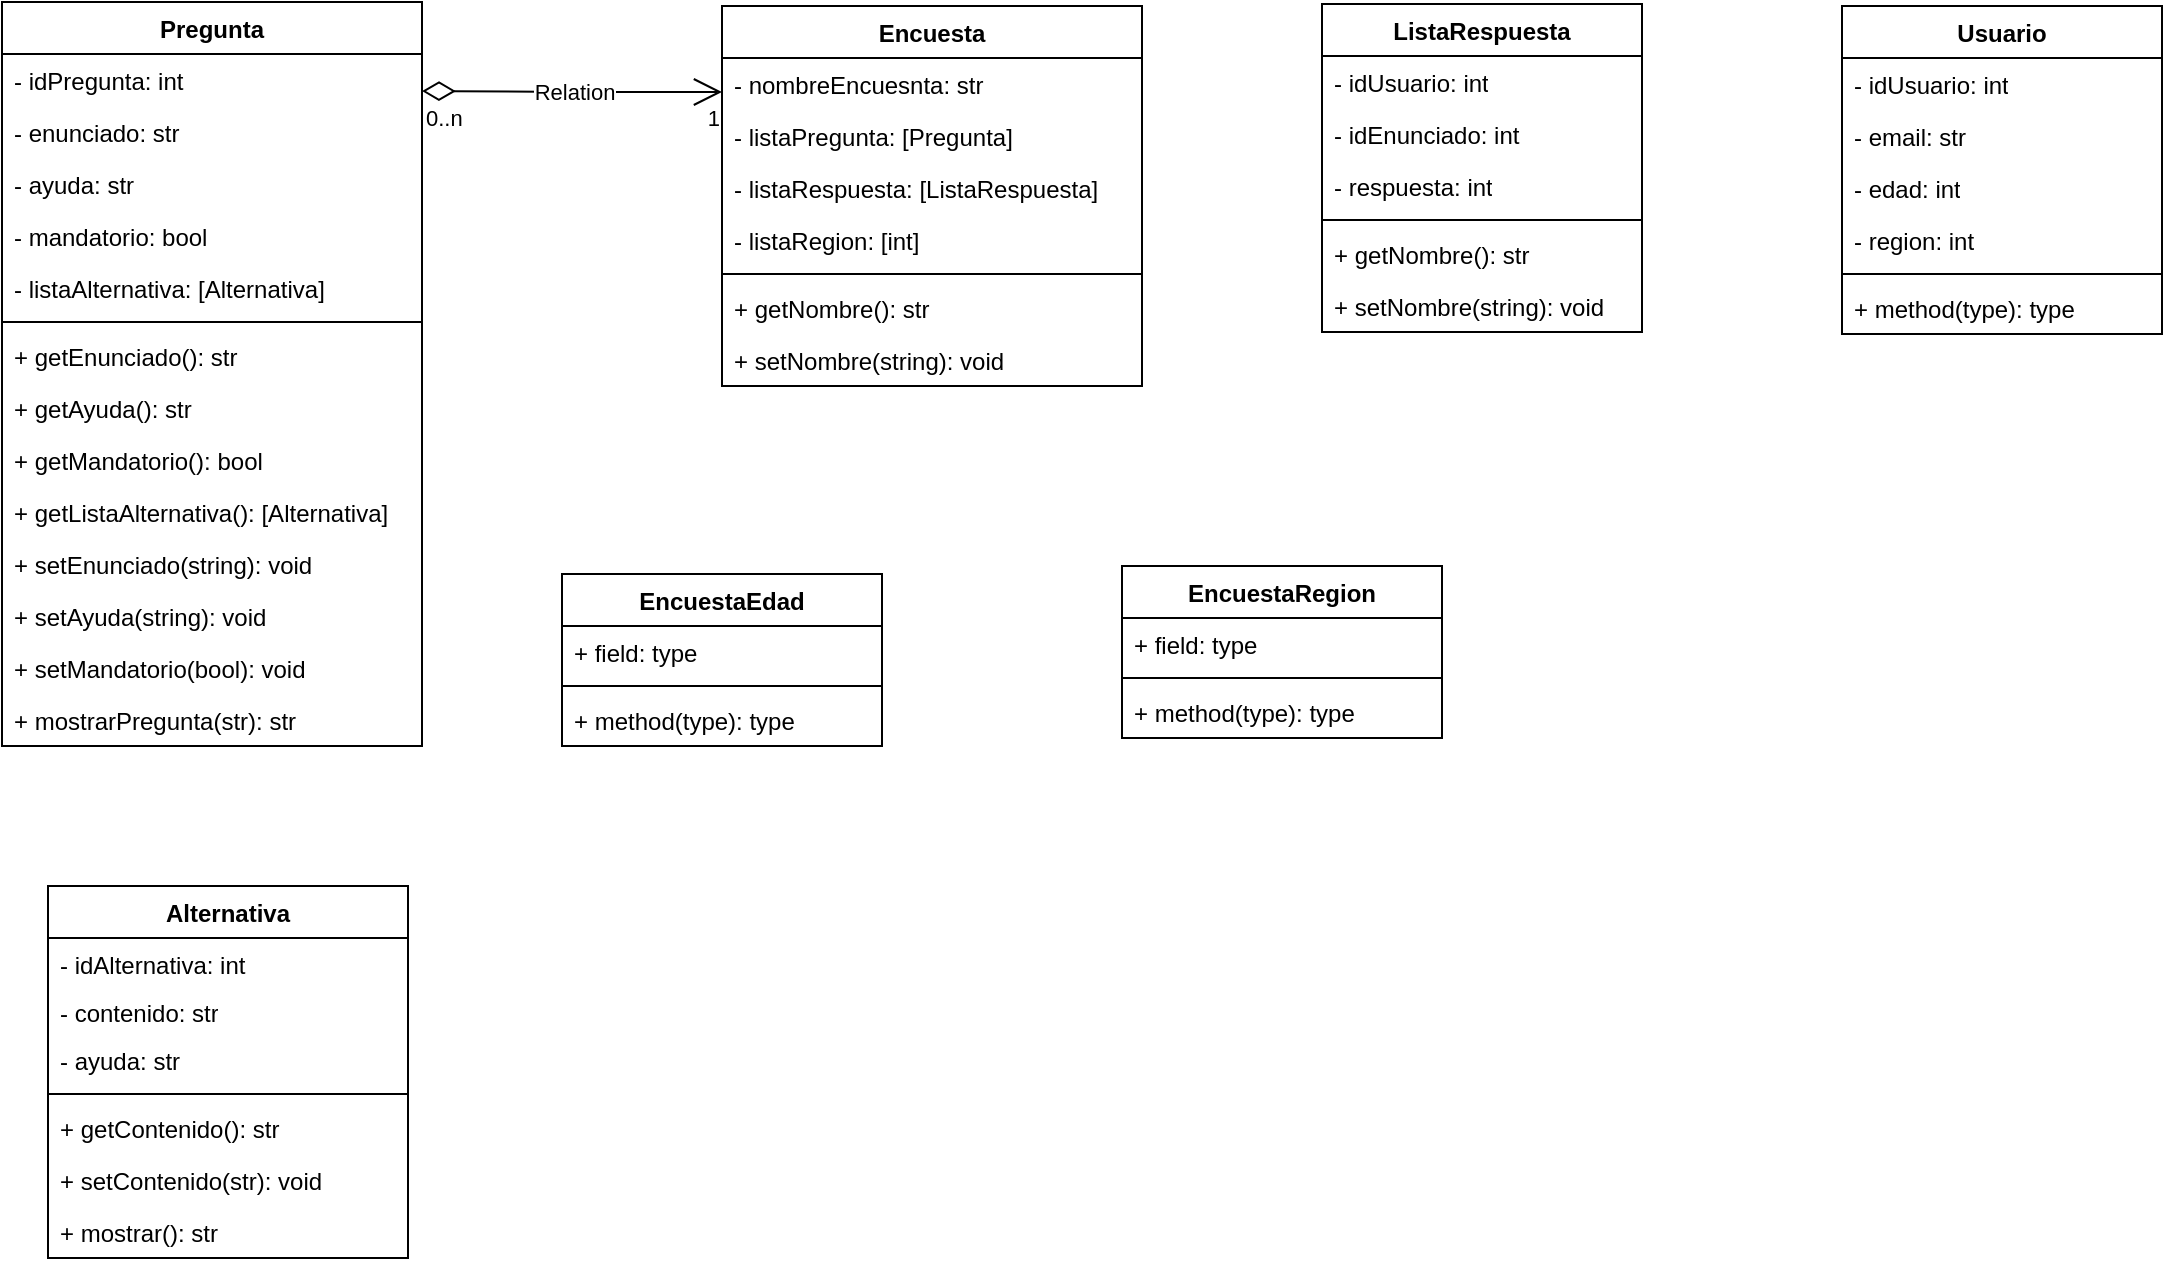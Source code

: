 <mxfile version="24.3.1" type="github">
  <diagram id="C5RBs43oDa-KdzZeNtuy" name="Page-1">
    <mxGraphModel dx="1434" dy="772" grid="1" gridSize="10" guides="1" tooltips="1" connect="1" arrows="1" fold="1" page="1" pageScale="1" pageWidth="1169" pageHeight="827" math="0" shadow="0">
      <root>
        <mxCell id="WIyWlLk6GJQsqaUBKTNV-0" />
        <mxCell id="WIyWlLk6GJQsqaUBKTNV-1" parent="WIyWlLk6GJQsqaUBKTNV-0" />
        <mxCell id="cBV1kslpRWXFgIH1EXpv-0" value="Encuesta" style="swimlane;fontStyle=1;align=center;verticalAlign=top;childLayout=stackLayout;horizontal=1;startSize=26;horizontalStack=0;resizeParent=1;resizeParentMax=0;resizeLast=0;collapsible=1;marginBottom=0;whiteSpace=wrap;html=1;" vertex="1" parent="WIyWlLk6GJQsqaUBKTNV-1">
          <mxGeometry x="400" y="160" width="210" height="190" as="geometry" />
        </mxCell>
        <mxCell id="cBV1kslpRWXFgIH1EXpv-1" value="- nombreEncuesnta: str" style="text;strokeColor=none;fillColor=none;align=left;verticalAlign=top;spacingLeft=4;spacingRight=4;overflow=hidden;rotatable=0;points=[[0,0.5],[1,0.5]];portConstraint=eastwest;whiteSpace=wrap;html=1;" vertex="1" parent="cBV1kslpRWXFgIH1EXpv-0">
          <mxGeometry y="26" width="210" height="26" as="geometry" />
        </mxCell>
        <mxCell id="cBV1kslpRWXFgIH1EXpv-70" value="- listaPregunta: [Pregunta]" style="text;strokeColor=none;fillColor=none;align=left;verticalAlign=top;spacingLeft=4;spacingRight=4;overflow=hidden;rotatable=0;points=[[0,0.5],[1,0.5]];portConstraint=eastwest;whiteSpace=wrap;html=1;" vertex="1" parent="cBV1kslpRWXFgIH1EXpv-0">
          <mxGeometry y="52" width="210" height="26" as="geometry" />
        </mxCell>
        <mxCell id="cBV1kslpRWXFgIH1EXpv-74" value="- listaRespuesta: [ListaRespuesta]" style="text;strokeColor=none;fillColor=none;align=left;verticalAlign=top;spacingLeft=4;spacingRight=4;overflow=hidden;rotatable=0;points=[[0,0.5],[1,0.5]];portConstraint=eastwest;whiteSpace=wrap;html=1;" vertex="1" parent="cBV1kslpRWXFgIH1EXpv-0">
          <mxGeometry y="78" width="210" height="26" as="geometry" />
        </mxCell>
        <mxCell id="cBV1kslpRWXFgIH1EXpv-92" value="- listaRegion: [int]" style="text;strokeColor=none;fillColor=none;align=left;verticalAlign=top;spacingLeft=4;spacingRight=4;overflow=hidden;rotatable=0;points=[[0,0.5],[1,0.5]];portConstraint=eastwest;whiteSpace=wrap;html=1;" vertex="1" parent="cBV1kslpRWXFgIH1EXpv-0">
          <mxGeometry y="104" width="210" height="26" as="geometry" />
        </mxCell>
        <mxCell id="cBV1kslpRWXFgIH1EXpv-2" value="" style="line;strokeWidth=1;fillColor=none;align=left;verticalAlign=middle;spacingTop=-1;spacingLeft=3;spacingRight=3;rotatable=0;labelPosition=right;points=[];portConstraint=eastwest;strokeColor=inherit;" vertex="1" parent="cBV1kslpRWXFgIH1EXpv-0">
          <mxGeometry y="130" width="210" height="8" as="geometry" />
        </mxCell>
        <mxCell id="cBV1kslpRWXFgIH1EXpv-75" value="+ getNombre(): str" style="text;strokeColor=none;fillColor=none;align=left;verticalAlign=top;spacingLeft=4;spacingRight=4;overflow=hidden;rotatable=0;points=[[0,0.5],[1,0.5]];portConstraint=eastwest;whiteSpace=wrap;html=1;" vertex="1" parent="cBV1kslpRWXFgIH1EXpv-0">
          <mxGeometry y="138" width="210" height="26" as="geometry" />
        </mxCell>
        <mxCell id="cBV1kslpRWXFgIH1EXpv-76" value="+ setNombre(string): void" style="text;strokeColor=none;fillColor=none;align=left;verticalAlign=top;spacingLeft=4;spacingRight=4;overflow=hidden;rotatable=0;points=[[0,0.5],[1,0.5]];portConstraint=eastwest;whiteSpace=wrap;html=1;" vertex="1" parent="cBV1kslpRWXFgIH1EXpv-0">
          <mxGeometry y="164" width="210" height="26" as="geometry" />
        </mxCell>
        <mxCell id="cBV1kslpRWXFgIH1EXpv-4" value="Alternativa" style="swimlane;fontStyle=1;align=center;verticalAlign=top;childLayout=stackLayout;horizontal=1;startSize=26;horizontalStack=0;resizeParent=1;resizeParentMax=0;resizeLast=0;collapsible=1;marginBottom=0;whiteSpace=wrap;html=1;" vertex="1" parent="WIyWlLk6GJQsqaUBKTNV-1">
          <mxGeometry x="63" y="600" width="180" height="186" as="geometry" />
        </mxCell>
        <mxCell id="cBV1kslpRWXFgIH1EXpv-5" value="- idAlternativa: int" style="text;strokeColor=none;fillColor=none;align=left;verticalAlign=top;spacingLeft=4;spacingRight=4;overflow=hidden;rotatable=0;points=[[0,0.5],[1,0.5]];portConstraint=eastwest;whiteSpace=wrap;html=1;" vertex="1" parent="cBV1kslpRWXFgIH1EXpv-4">
          <mxGeometry y="26" width="180" height="24" as="geometry" />
        </mxCell>
        <mxCell id="cBV1kslpRWXFgIH1EXpv-73" value="- contenido: str" style="text;strokeColor=none;fillColor=none;align=left;verticalAlign=top;spacingLeft=4;spacingRight=4;overflow=hidden;rotatable=0;points=[[0,0.5],[1,0.5]];portConstraint=eastwest;whiteSpace=wrap;html=1;" vertex="1" parent="cBV1kslpRWXFgIH1EXpv-4">
          <mxGeometry y="50" width="180" height="24" as="geometry" />
        </mxCell>
        <mxCell id="cBV1kslpRWXFgIH1EXpv-29" value="- ayuda: str" style="text;strokeColor=none;fillColor=none;align=left;verticalAlign=top;spacingLeft=4;spacingRight=4;overflow=hidden;rotatable=0;points=[[0,0.5],[1,0.5]];portConstraint=eastwest;whiteSpace=wrap;html=1;" vertex="1" parent="cBV1kslpRWXFgIH1EXpv-4">
          <mxGeometry y="74" width="180" height="26" as="geometry" />
        </mxCell>
        <mxCell id="cBV1kslpRWXFgIH1EXpv-6" value="" style="line;strokeWidth=1;fillColor=none;align=left;verticalAlign=middle;spacingTop=-1;spacingLeft=3;spacingRight=3;rotatable=0;labelPosition=right;points=[];portConstraint=eastwest;strokeColor=inherit;" vertex="1" parent="cBV1kslpRWXFgIH1EXpv-4">
          <mxGeometry y="100" width="180" height="8" as="geometry" />
        </mxCell>
        <mxCell id="cBV1kslpRWXFgIH1EXpv-7" value="+ getContenido(): str" style="text;strokeColor=none;fillColor=none;align=left;verticalAlign=top;spacingLeft=4;spacingRight=4;overflow=hidden;rotatable=0;points=[[0,0.5],[1,0.5]];portConstraint=eastwest;whiteSpace=wrap;html=1;" vertex="1" parent="cBV1kslpRWXFgIH1EXpv-4">
          <mxGeometry y="108" width="180" height="26" as="geometry" />
        </mxCell>
        <mxCell id="cBV1kslpRWXFgIH1EXpv-31" value="+ setContenido(str): void" style="text;strokeColor=none;fillColor=none;align=left;verticalAlign=top;spacingLeft=4;spacingRight=4;overflow=hidden;rotatable=0;points=[[0,0.5],[1,0.5]];portConstraint=eastwest;whiteSpace=wrap;html=1;" vertex="1" parent="cBV1kslpRWXFgIH1EXpv-4">
          <mxGeometry y="134" width="180" height="26" as="geometry" />
        </mxCell>
        <mxCell id="cBV1kslpRWXFgIH1EXpv-37" value="+ mostrar(): str" style="text;strokeColor=none;fillColor=none;align=left;verticalAlign=top;spacingLeft=4;spacingRight=4;overflow=hidden;rotatable=0;points=[[0,0.5],[1,0.5]];portConstraint=eastwest;whiteSpace=wrap;html=1;" vertex="1" parent="cBV1kslpRWXFgIH1EXpv-4">
          <mxGeometry y="160" width="180" height="26" as="geometry" />
        </mxCell>
        <mxCell id="cBV1kslpRWXFgIH1EXpv-8" value="Pregunta" style="swimlane;fontStyle=1;align=center;verticalAlign=top;childLayout=stackLayout;horizontal=1;startSize=26;horizontalStack=0;resizeParent=1;resizeParentMax=0;resizeLast=0;collapsible=1;marginBottom=0;whiteSpace=wrap;html=1;" vertex="1" parent="WIyWlLk6GJQsqaUBKTNV-1">
          <mxGeometry x="40" y="158" width="210" height="372" as="geometry" />
        </mxCell>
        <mxCell id="cBV1kslpRWXFgIH1EXpv-9" value="- idPregunta: int" style="text;strokeColor=none;fillColor=none;align=left;verticalAlign=top;spacingLeft=4;spacingRight=4;overflow=hidden;rotatable=0;points=[[0,0.5],[1,0.5]];portConstraint=eastwest;whiteSpace=wrap;html=1;" vertex="1" parent="cBV1kslpRWXFgIH1EXpv-8">
          <mxGeometry y="26" width="210" height="26" as="geometry" />
        </mxCell>
        <mxCell id="cBV1kslpRWXFgIH1EXpv-72" value="- enunciado: str" style="text;strokeColor=none;fillColor=none;align=left;verticalAlign=top;spacingLeft=4;spacingRight=4;overflow=hidden;rotatable=0;points=[[0,0.5],[1,0.5]];portConstraint=eastwest;whiteSpace=wrap;html=1;" vertex="1" parent="cBV1kslpRWXFgIH1EXpv-8">
          <mxGeometry y="52" width="210" height="26" as="geometry" />
        </mxCell>
        <mxCell id="cBV1kslpRWXFgIH1EXpv-51" value="- ayuda: str" style="text;strokeColor=none;fillColor=none;align=left;verticalAlign=top;spacingLeft=4;spacingRight=4;overflow=hidden;rotatable=0;points=[[0,0.5],[1,0.5]];portConstraint=eastwest;whiteSpace=wrap;html=1;" vertex="1" parent="cBV1kslpRWXFgIH1EXpv-8">
          <mxGeometry y="78" width="210" height="26" as="geometry" />
        </mxCell>
        <mxCell id="cBV1kslpRWXFgIH1EXpv-52" value="- mandatorio: bool" style="text;strokeColor=none;fillColor=none;align=left;verticalAlign=top;spacingLeft=4;spacingRight=4;overflow=hidden;rotatable=0;points=[[0,0.5],[1,0.5]];portConstraint=eastwest;whiteSpace=wrap;html=1;" vertex="1" parent="cBV1kslpRWXFgIH1EXpv-8">
          <mxGeometry y="104" width="210" height="26" as="geometry" />
        </mxCell>
        <mxCell id="cBV1kslpRWXFgIH1EXpv-53" value="- listaAlternativa: [Alternativa]" style="text;strokeColor=none;fillColor=none;align=left;verticalAlign=top;spacingLeft=4;spacingRight=4;overflow=hidden;rotatable=0;points=[[0,0.5],[1,0.5]];portConstraint=eastwest;whiteSpace=wrap;html=1;" vertex="1" parent="cBV1kslpRWXFgIH1EXpv-8">
          <mxGeometry y="130" width="210" height="26" as="geometry" />
        </mxCell>
        <mxCell id="cBV1kslpRWXFgIH1EXpv-10" value="" style="line;strokeWidth=1;fillColor=none;align=left;verticalAlign=middle;spacingTop=-1;spacingLeft=3;spacingRight=3;rotatable=0;labelPosition=right;points=[];portConstraint=eastwest;strokeColor=inherit;" vertex="1" parent="cBV1kslpRWXFgIH1EXpv-8">
          <mxGeometry y="156" width="210" height="8" as="geometry" />
        </mxCell>
        <mxCell id="cBV1kslpRWXFgIH1EXpv-57" value="+ getEnunciado(): str" style="text;strokeColor=none;fillColor=none;align=left;verticalAlign=top;spacingLeft=4;spacingRight=4;overflow=hidden;rotatable=0;points=[[0,0.5],[1,0.5]];portConstraint=eastwest;whiteSpace=wrap;html=1;" vertex="1" parent="cBV1kslpRWXFgIH1EXpv-8">
          <mxGeometry y="164" width="210" height="26" as="geometry" />
        </mxCell>
        <mxCell id="cBV1kslpRWXFgIH1EXpv-60" value="+ getAyuda(): str" style="text;strokeColor=none;fillColor=none;align=left;verticalAlign=top;spacingLeft=4;spacingRight=4;overflow=hidden;rotatable=0;points=[[0,0.5],[1,0.5]];portConstraint=eastwest;whiteSpace=wrap;html=1;" vertex="1" parent="cBV1kslpRWXFgIH1EXpv-8">
          <mxGeometry y="190" width="210" height="26" as="geometry" />
        </mxCell>
        <mxCell id="cBV1kslpRWXFgIH1EXpv-64" value="+ getMandatorio(): bool" style="text;strokeColor=none;fillColor=none;align=left;verticalAlign=top;spacingLeft=4;spacingRight=4;overflow=hidden;rotatable=0;points=[[0,0.5],[1,0.5]];portConstraint=eastwest;whiteSpace=wrap;html=1;" vertex="1" parent="cBV1kslpRWXFgIH1EXpv-8">
          <mxGeometry y="216" width="210" height="26" as="geometry" />
        </mxCell>
        <mxCell id="cBV1kslpRWXFgIH1EXpv-67" value="+ getListaAlternativa(): [Alternativa]" style="text;strokeColor=none;fillColor=none;align=left;verticalAlign=top;spacingLeft=4;spacingRight=4;overflow=hidden;rotatable=0;points=[[0,0.5],[1,0.5]];portConstraint=eastwest;whiteSpace=wrap;html=1;" vertex="1" parent="cBV1kslpRWXFgIH1EXpv-8">
          <mxGeometry y="242" width="210" height="26" as="geometry" />
        </mxCell>
        <mxCell id="cBV1kslpRWXFgIH1EXpv-66" value="+ setEnunciado(string): void" style="text;strokeColor=none;fillColor=none;align=left;verticalAlign=top;spacingLeft=4;spacingRight=4;overflow=hidden;rotatable=0;points=[[0,0.5],[1,0.5]];portConstraint=eastwest;whiteSpace=wrap;html=1;" vertex="1" parent="cBV1kslpRWXFgIH1EXpv-8">
          <mxGeometry y="268" width="210" height="26" as="geometry" />
        </mxCell>
        <mxCell id="cBV1kslpRWXFgIH1EXpv-62" value="+ setAyuda(string): void" style="text;strokeColor=none;fillColor=none;align=left;verticalAlign=top;spacingLeft=4;spacingRight=4;overflow=hidden;rotatable=0;points=[[0,0.5],[1,0.5]];portConstraint=eastwest;whiteSpace=wrap;html=1;" vertex="1" parent="cBV1kslpRWXFgIH1EXpv-8">
          <mxGeometry y="294" width="210" height="26" as="geometry" />
        </mxCell>
        <mxCell id="cBV1kslpRWXFgIH1EXpv-65" value="+ setMandatorio(bool): void" style="text;strokeColor=none;fillColor=none;align=left;verticalAlign=top;spacingLeft=4;spacingRight=4;overflow=hidden;rotatable=0;points=[[0,0.5],[1,0.5]];portConstraint=eastwest;whiteSpace=wrap;html=1;" vertex="1" parent="cBV1kslpRWXFgIH1EXpv-8">
          <mxGeometry y="320" width="210" height="26" as="geometry" />
        </mxCell>
        <mxCell id="cBV1kslpRWXFgIH1EXpv-69" value="+ mostrarPregunta(str): str" style="text;strokeColor=none;fillColor=none;align=left;verticalAlign=top;spacingLeft=4;spacingRight=4;overflow=hidden;rotatable=0;points=[[0,0.5],[1,0.5]];portConstraint=eastwest;whiteSpace=wrap;html=1;" vertex="1" parent="cBV1kslpRWXFgIH1EXpv-8">
          <mxGeometry y="346" width="210" height="26" as="geometry" />
        </mxCell>
        <mxCell id="cBV1kslpRWXFgIH1EXpv-12" value="EncuestaEdad" style="swimlane;fontStyle=1;align=center;verticalAlign=top;childLayout=stackLayout;horizontal=1;startSize=26;horizontalStack=0;resizeParent=1;resizeParentMax=0;resizeLast=0;collapsible=1;marginBottom=0;whiteSpace=wrap;html=1;" vertex="1" parent="WIyWlLk6GJQsqaUBKTNV-1">
          <mxGeometry x="320" y="444" width="160" height="86" as="geometry" />
        </mxCell>
        <mxCell id="cBV1kslpRWXFgIH1EXpv-13" value="+ field: type" style="text;strokeColor=none;fillColor=none;align=left;verticalAlign=top;spacingLeft=4;spacingRight=4;overflow=hidden;rotatable=0;points=[[0,0.5],[1,0.5]];portConstraint=eastwest;whiteSpace=wrap;html=1;" vertex="1" parent="cBV1kslpRWXFgIH1EXpv-12">
          <mxGeometry y="26" width="160" height="26" as="geometry" />
        </mxCell>
        <mxCell id="cBV1kslpRWXFgIH1EXpv-14" value="" style="line;strokeWidth=1;fillColor=none;align=left;verticalAlign=middle;spacingTop=-1;spacingLeft=3;spacingRight=3;rotatable=0;labelPosition=right;points=[];portConstraint=eastwest;strokeColor=inherit;" vertex="1" parent="cBV1kslpRWXFgIH1EXpv-12">
          <mxGeometry y="52" width="160" height="8" as="geometry" />
        </mxCell>
        <mxCell id="cBV1kslpRWXFgIH1EXpv-15" value="+ method(type): type" style="text;strokeColor=none;fillColor=none;align=left;verticalAlign=top;spacingLeft=4;spacingRight=4;overflow=hidden;rotatable=0;points=[[0,0.5],[1,0.5]];portConstraint=eastwest;whiteSpace=wrap;html=1;" vertex="1" parent="cBV1kslpRWXFgIH1EXpv-12">
          <mxGeometry y="60" width="160" height="26" as="geometry" />
        </mxCell>
        <mxCell id="cBV1kslpRWXFgIH1EXpv-16" value="EncuestaRegion" style="swimlane;fontStyle=1;align=center;verticalAlign=top;childLayout=stackLayout;horizontal=1;startSize=26;horizontalStack=0;resizeParent=1;resizeParentMax=0;resizeLast=0;collapsible=1;marginBottom=0;whiteSpace=wrap;html=1;" vertex="1" parent="WIyWlLk6GJQsqaUBKTNV-1">
          <mxGeometry x="600" y="440" width="160" height="86" as="geometry" />
        </mxCell>
        <mxCell id="cBV1kslpRWXFgIH1EXpv-17" value="+ field: type" style="text;strokeColor=none;fillColor=none;align=left;verticalAlign=top;spacingLeft=4;spacingRight=4;overflow=hidden;rotatable=0;points=[[0,0.5],[1,0.5]];portConstraint=eastwest;whiteSpace=wrap;html=1;" vertex="1" parent="cBV1kslpRWXFgIH1EXpv-16">
          <mxGeometry y="26" width="160" height="26" as="geometry" />
        </mxCell>
        <mxCell id="cBV1kslpRWXFgIH1EXpv-18" value="" style="line;strokeWidth=1;fillColor=none;align=left;verticalAlign=middle;spacingTop=-1;spacingLeft=3;spacingRight=3;rotatable=0;labelPosition=right;points=[];portConstraint=eastwest;strokeColor=inherit;" vertex="1" parent="cBV1kslpRWXFgIH1EXpv-16">
          <mxGeometry y="52" width="160" height="8" as="geometry" />
        </mxCell>
        <mxCell id="cBV1kslpRWXFgIH1EXpv-19" value="+ method(type): type" style="text;strokeColor=none;fillColor=none;align=left;verticalAlign=top;spacingLeft=4;spacingRight=4;overflow=hidden;rotatable=0;points=[[0,0.5],[1,0.5]];portConstraint=eastwest;whiteSpace=wrap;html=1;" vertex="1" parent="cBV1kslpRWXFgIH1EXpv-16">
          <mxGeometry y="60" width="160" height="26" as="geometry" />
        </mxCell>
        <mxCell id="cBV1kslpRWXFgIH1EXpv-24" value="Usuario" style="swimlane;fontStyle=1;align=center;verticalAlign=top;childLayout=stackLayout;horizontal=1;startSize=26;horizontalStack=0;resizeParent=1;resizeParentMax=0;resizeLast=0;collapsible=1;marginBottom=0;whiteSpace=wrap;html=1;" vertex="1" parent="WIyWlLk6GJQsqaUBKTNV-1">
          <mxGeometry x="960" y="160" width="160" height="164" as="geometry" />
        </mxCell>
        <mxCell id="cBV1kslpRWXFgIH1EXpv-25" value="- idUsuario: int" style="text;strokeColor=none;fillColor=none;align=left;verticalAlign=top;spacingLeft=4;spacingRight=4;overflow=hidden;rotatable=0;points=[[0,0.5],[1,0.5]];portConstraint=eastwest;whiteSpace=wrap;html=1;" vertex="1" parent="cBV1kslpRWXFgIH1EXpv-24">
          <mxGeometry y="26" width="160" height="26" as="geometry" />
        </mxCell>
        <mxCell id="cBV1kslpRWXFgIH1EXpv-93" value="- email: str" style="text;strokeColor=none;fillColor=none;align=left;verticalAlign=top;spacingLeft=4;spacingRight=4;overflow=hidden;rotatable=0;points=[[0,0.5],[1,0.5]];portConstraint=eastwest;whiteSpace=wrap;html=1;" vertex="1" parent="cBV1kslpRWXFgIH1EXpv-24">
          <mxGeometry y="52" width="160" height="26" as="geometry" />
        </mxCell>
        <mxCell id="cBV1kslpRWXFgIH1EXpv-90" value="- edad: int" style="text;strokeColor=none;fillColor=none;align=left;verticalAlign=top;spacingLeft=4;spacingRight=4;overflow=hidden;rotatable=0;points=[[0,0.5],[1,0.5]];portConstraint=eastwest;whiteSpace=wrap;html=1;" vertex="1" parent="cBV1kslpRWXFgIH1EXpv-24">
          <mxGeometry y="78" width="160" height="26" as="geometry" />
        </mxCell>
        <mxCell id="cBV1kslpRWXFgIH1EXpv-91" value="- region: int" style="text;strokeColor=none;fillColor=none;align=left;verticalAlign=top;spacingLeft=4;spacingRight=4;overflow=hidden;rotatable=0;points=[[0,0.5],[1,0.5]];portConstraint=eastwest;whiteSpace=wrap;html=1;" vertex="1" parent="cBV1kslpRWXFgIH1EXpv-24">
          <mxGeometry y="104" width="160" height="26" as="geometry" />
        </mxCell>
        <mxCell id="cBV1kslpRWXFgIH1EXpv-26" value="" style="line;strokeWidth=1;fillColor=none;align=left;verticalAlign=middle;spacingTop=-1;spacingLeft=3;spacingRight=3;rotatable=0;labelPosition=right;points=[];portConstraint=eastwest;strokeColor=inherit;" vertex="1" parent="cBV1kslpRWXFgIH1EXpv-24">
          <mxGeometry y="130" width="160" height="8" as="geometry" />
        </mxCell>
        <mxCell id="cBV1kslpRWXFgIH1EXpv-27" value="+ method(type): type" style="text;strokeColor=none;fillColor=none;align=left;verticalAlign=top;spacingLeft=4;spacingRight=4;overflow=hidden;rotatable=0;points=[[0,0.5],[1,0.5]];portConstraint=eastwest;whiteSpace=wrap;html=1;" vertex="1" parent="cBV1kslpRWXFgIH1EXpv-24">
          <mxGeometry y="138" width="160" height="26" as="geometry" />
        </mxCell>
        <mxCell id="cBV1kslpRWXFgIH1EXpv-77" value="ListaRespuesta" style="swimlane;fontStyle=1;align=center;verticalAlign=top;childLayout=stackLayout;horizontal=1;startSize=26;horizontalStack=0;resizeParent=1;resizeParentMax=0;resizeLast=0;collapsible=1;marginBottom=0;whiteSpace=wrap;html=1;" vertex="1" parent="WIyWlLk6GJQsqaUBKTNV-1">
          <mxGeometry x="700" y="159" width="160" height="164" as="geometry" />
        </mxCell>
        <mxCell id="cBV1kslpRWXFgIH1EXpv-78" value="- idUsuario: int" style="text;strokeColor=none;fillColor=none;align=left;verticalAlign=top;spacingLeft=4;spacingRight=4;overflow=hidden;rotatable=0;points=[[0,0.5],[1,0.5]];portConstraint=eastwest;whiteSpace=wrap;html=1;" vertex="1" parent="cBV1kslpRWXFgIH1EXpv-77">
          <mxGeometry y="26" width="160" height="26" as="geometry" />
        </mxCell>
        <mxCell id="cBV1kslpRWXFgIH1EXpv-79" value="- idEnunciado: int" style="text;strokeColor=none;fillColor=none;align=left;verticalAlign=top;spacingLeft=4;spacingRight=4;overflow=hidden;rotatable=0;points=[[0,0.5],[1,0.5]];portConstraint=eastwest;whiteSpace=wrap;html=1;" vertex="1" parent="cBV1kslpRWXFgIH1EXpv-77">
          <mxGeometry y="52" width="160" height="26" as="geometry" />
        </mxCell>
        <mxCell id="cBV1kslpRWXFgIH1EXpv-80" value="- respuesta: int" style="text;strokeColor=none;fillColor=none;align=left;verticalAlign=top;spacingLeft=4;spacingRight=4;overflow=hidden;rotatable=0;points=[[0,0.5],[1,0.5]];portConstraint=eastwest;whiteSpace=wrap;html=1;" vertex="1" parent="cBV1kslpRWXFgIH1EXpv-77">
          <mxGeometry y="78" width="160" height="26" as="geometry" />
        </mxCell>
        <mxCell id="cBV1kslpRWXFgIH1EXpv-81" value="" style="line;strokeWidth=1;fillColor=none;align=left;verticalAlign=middle;spacingTop=-1;spacingLeft=3;spacingRight=3;rotatable=0;labelPosition=right;points=[];portConstraint=eastwest;strokeColor=inherit;" vertex="1" parent="cBV1kslpRWXFgIH1EXpv-77">
          <mxGeometry y="104" width="160" height="8" as="geometry" />
        </mxCell>
        <mxCell id="cBV1kslpRWXFgIH1EXpv-82" value="+ getNombre(): str" style="text;strokeColor=none;fillColor=none;align=left;verticalAlign=top;spacingLeft=4;spacingRight=4;overflow=hidden;rotatable=0;points=[[0,0.5],[1,0.5]];portConstraint=eastwest;whiteSpace=wrap;html=1;" vertex="1" parent="cBV1kslpRWXFgIH1EXpv-77">
          <mxGeometry y="112" width="160" height="26" as="geometry" />
        </mxCell>
        <mxCell id="cBV1kslpRWXFgIH1EXpv-83" value="+ setNombre(string): void" style="text;strokeColor=none;fillColor=none;align=left;verticalAlign=top;spacingLeft=4;spacingRight=4;overflow=hidden;rotatable=0;points=[[0,0.5],[1,0.5]];portConstraint=eastwest;whiteSpace=wrap;html=1;" vertex="1" parent="cBV1kslpRWXFgIH1EXpv-77">
          <mxGeometry y="138" width="160" height="26" as="geometry" />
        </mxCell>
        <mxCell id="cBV1kslpRWXFgIH1EXpv-87" value="Relation" style="endArrow=open;html=1;endSize=12;startArrow=diamondThin;startSize=14;startFill=0;edgeStyle=orthogonalEdgeStyle;rounded=0;" edge="1" parent="WIyWlLk6GJQsqaUBKTNV-1">
          <mxGeometry relative="1" as="geometry">
            <mxPoint x="250" y="202.5" as="sourcePoint" />
            <mxPoint x="400" y="203" as="targetPoint" />
          </mxGeometry>
        </mxCell>
        <mxCell id="cBV1kslpRWXFgIH1EXpv-88" value="0..n" style="edgeLabel;resizable=0;html=1;align=left;verticalAlign=top;" connectable="0" vertex="1" parent="cBV1kslpRWXFgIH1EXpv-87">
          <mxGeometry x="-1" relative="1" as="geometry" />
        </mxCell>
        <mxCell id="cBV1kslpRWXFgIH1EXpv-89" value="1" style="edgeLabel;resizable=0;html=1;align=right;verticalAlign=top;" connectable="0" vertex="1" parent="cBV1kslpRWXFgIH1EXpv-87">
          <mxGeometry x="1" relative="1" as="geometry" />
        </mxCell>
      </root>
    </mxGraphModel>
  </diagram>
</mxfile>
